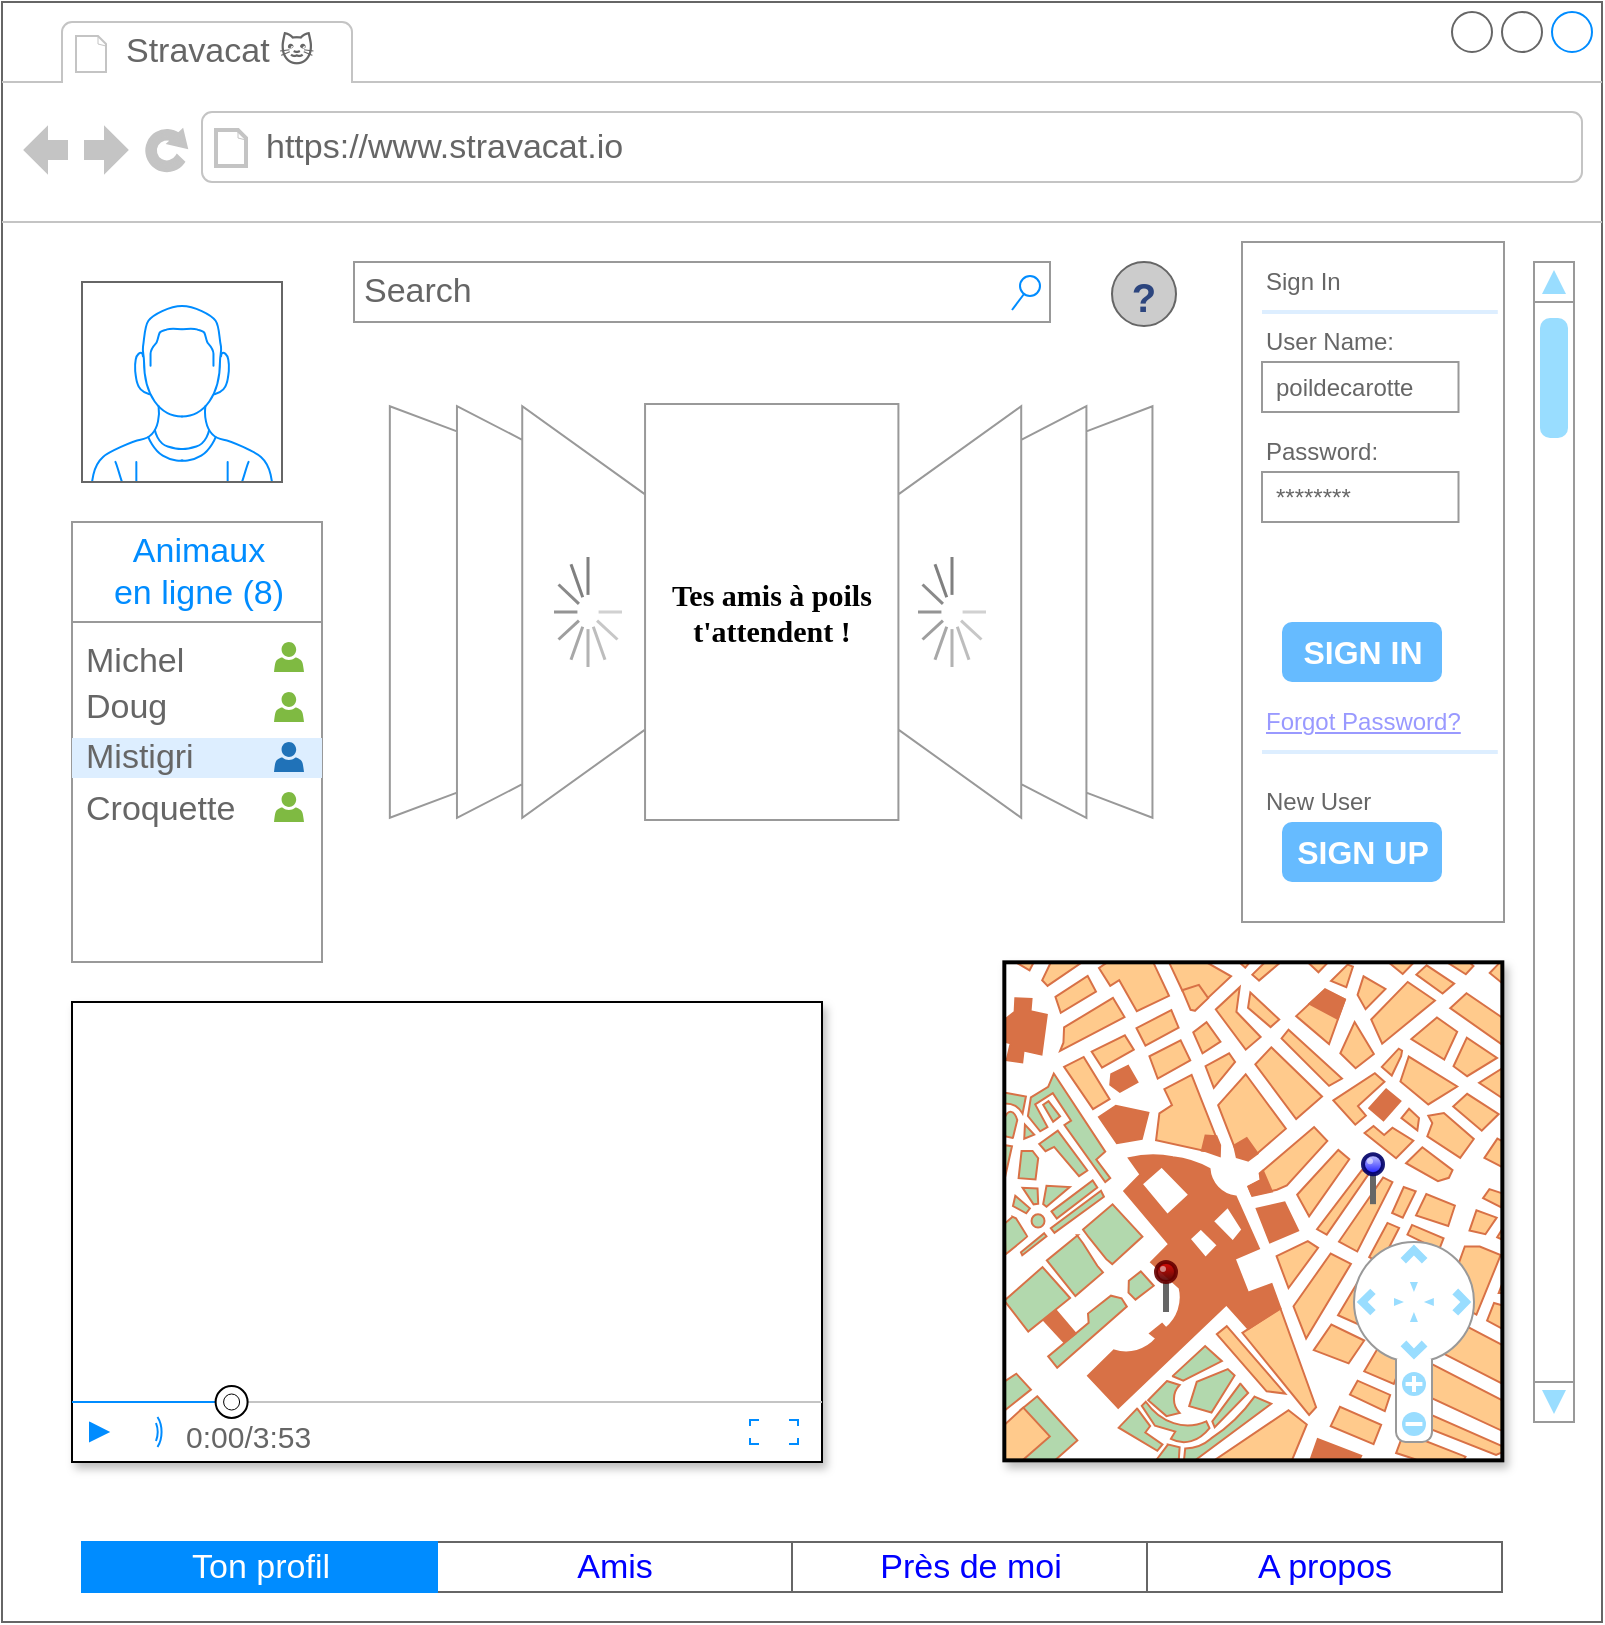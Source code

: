 <mxfile>
    <diagram id="zmbx7RX13E1gPNatcwdM" name="Page-1">
        <mxGraphModel dx="1424" dy="919" grid="1" gridSize="10" guides="1" tooltips="1" connect="1" arrows="1" fold="1" page="1" pageScale="1" pageWidth="827" pageHeight="1169" background="#ffffff" math="0" shadow="0">
            <root>
                <mxCell id="0"/>
                <mxCell id="1" parent="0"/>
                <mxCell id="29" value="" style="strokeWidth=1;shadow=0;dashed=0;align=center;html=1;shape=mxgraph.mockup.containers.browserWindow;rSize=0;strokeColor=#666666;strokeColor2=#008cff;strokeColor3=#c4c4c4;mainText=,;recursiveResize=0;" parent="1" vertex="1">
                    <mxGeometry x="14" y="20" width="800" height="810" as="geometry"/>
                </mxCell>
                <mxCell id="30" value="Stravacat 🐱" style="strokeWidth=1;shadow=0;dashed=0;align=center;html=1;shape=mxgraph.mockup.containers.anchor;fontSize=17;fontColor=#666666;align=left;" parent="29" vertex="1">
                    <mxGeometry x="60" y="12" width="110" height="26" as="geometry"/>
                </mxCell>
                <mxCell id="31" value="https://www.stravacat.io" style="strokeWidth=1;shadow=0;dashed=0;align=center;html=1;shape=mxgraph.mockup.containers.anchor;rSize=0;fontSize=17;fontColor=#666666;align=left;" parent="29" vertex="1">
                    <mxGeometry x="130" y="60" width="250" height="26" as="geometry"/>
                </mxCell>
                <mxCell id="2" value="" style="verticalLabelPosition=bottom;shadow=0;dashed=0;align=center;html=1;verticalAlign=top;strokeWidth=1;shape=mxgraph.mockup.containers.userMale;strokeColor=#666666;strokeColor2=#008cff;" parent="29" vertex="1">
                    <mxGeometry x="40" y="140" width="100" height="100" as="geometry"/>
                </mxCell>
                <mxCell id="14" value="" style="strokeWidth=1;shadow=0;dashed=0;align=center;html=1;shape=mxgraph.mockup.forms.rrect;rSize=0;strokeColor=#999999;fillColor=#ffffff;" parent="29" vertex="1">
                    <mxGeometry x="620" y="120" width="131" height="340" as="geometry"/>
                </mxCell>
                <mxCell id="15" value="Sign In" style="strokeWidth=1;shadow=0;dashed=0;align=center;html=1;shape=mxgraph.mockup.forms.anchor;fontSize=12;fontColor=#666666;align=left;resizeWidth=1;spacingLeft=0;" parent="14" vertex="1">
                    <mxGeometry width="65.5" height="20" relative="1" as="geometry">
                        <mxPoint x="10" y="10" as="offset"/>
                    </mxGeometry>
                </mxCell>
                <mxCell id="16" value="" style="shape=line;strokeColor=#ddeeff;strokeWidth=2;html=1;resizeWidth=1;" parent="14" vertex="1">
                    <mxGeometry width="117.9" height="10" relative="1" as="geometry">
                        <mxPoint x="10" y="30" as="offset"/>
                    </mxGeometry>
                </mxCell>
                <mxCell id="17" value="User Name:" style="strokeWidth=1;shadow=0;dashed=0;align=center;html=1;shape=mxgraph.mockup.forms.anchor;fontSize=12;fontColor=#666666;align=left;resizeWidth=1;spacingLeft=0;" parent="14" vertex="1">
                    <mxGeometry width="65.5" height="20" relative="1" as="geometry">
                        <mxPoint x="10" y="40" as="offset"/>
                    </mxGeometry>
                </mxCell>
                <mxCell id="18" value="poildecarotte" style="strokeWidth=1;shadow=0;dashed=0;align=center;html=1;shape=mxgraph.mockup.forms.rrect;rSize=0;strokeColor=#999999;fontColor=#666666;align=left;spacingLeft=5;resizeWidth=1;" parent="14" vertex="1">
                    <mxGeometry width="98.25" height="25" relative="1" as="geometry">
                        <mxPoint x="10" y="60" as="offset"/>
                    </mxGeometry>
                </mxCell>
                <mxCell id="19" value="Password:" style="strokeWidth=1;shadow=0;dashed=0;align=center;html=1;shape=mxgraph.mockup.forms.anchor;fontSize=12;fontColor=#666666;align=left;resizeWidth=1;spacingLeft=0;" parent="14" vertex="1">
                    <mxGeometry width="65.5" height="20" relative="1" as="geometry">
                        <mxPoint x="10" y="95" as="offset"/>
                    </mxGeometry>
                </mxCell>
                <mxCell id="20" value="********" style="strokeWidth=1;shadow=0;dashed=0;align=center;html=1;shape=mxgraph.mockup.forms.rrect;rSize=0;strokeColor=#999999;fontColor=#666666;align=left;spacingLeft=5;resizeWidth=1;" parent="14" vertex="1">
                    <mxGeometry width="98.25" height="25" relative="1" as="geometry">
                        <mxPoint x="10" y="115" as="offset"/>
                    </mxGeometry>
                </mxCell>
                <mxCell id="21" value="SIGN IN" style="strokeWidth=1;shadow=0;dashed=0;align=center;html=1;shape=mxgraph.mockup.forms.rrect;rSize=5;strokeColor=none;fontColor=#ffffff;fillColor=#66bbff;fontSize=16;fontStyle=1;" parent="14" vertex="1">
                    <mxGeometry y="1" width="80" height="30" relative="1" as="geometry">
                        <mxPoint x="20" y="-150" as="offset"/>
                    </mxGeometry>
                </mxCell>
                <mxCell id="22" value="Forgot Password?" style="strokeWidth=1;shadow=0;dashed=0;align=center;html=1;shape=mxgraph.mockup.forms.anchor;fontSize=12;fontColor=#9999ff;align=left;spacingLeft=0;fontStyle=4;resizeWidth=1;" parent="14" vertex="1">
                    <mxGeometry y="1" width="98.25" height="20" relative="1" as="geometry">
                        <mxPoint x="10" y="-110" as="offset"/>
                    </mxGeometry>
                </mxCell>
                <mxCell id="23" value="" style="shape=line;strokeColor=#ddeeff;strokeWidth=2;html=1;resizeWidth=1;" parent="14" vertex="1">
                    <mxGeometry y="1" width="117.9" height="10" relative="1" as="geometry">
                        <mxPoint x="10" y="-90" as="offset"/>
                    </mxGeometry>
                </mxCell>
                <mxCell id="24" value="New User" style="strokeWidth=1;shadow=0;dashed=0;align=center;html=1;shape=mxgraph.mockup.forms.anchor;fontSize=12;fontColor=#666666;align=left;spacingLeft=0;resizeWidth=1;" parent="14" vertex="1">
                    <mxGeometry y="1" width="98.25" height="20" relative="1" as="geometry">
                        <mxPoint x="10" y="-70" as="offset"/>
                    </mxGeometry>
                </mxCell>
                <mxCell id="25" value="SIGN UP" style="strokeWidth=1;shadow=0;dashed=0;align=center;html=1;shape=mxgraph.mockup.forms.rrect;rSize=5;strokeColor=none;fontColor=#ffffff;fillColor=#66bbff;fontSize=16;fontStyle=1;" parent="14" vertex="1">
                    <mxGeometry y="1" width="80" height="30" relative="1" as="geometry">
                        <mxPoint x="20" y="-50" as="offset"/>
                    </mxGeometry>
                </mxCell>
                <mxCell id="27" value="" style="verticalLabelPosition=bottom;shadow=0;dashed=0;align=center;html=1;verticalAlign=top;strokeWidth=1;shape=mxgraph.mockup.navigation.scrollBar;strokeColor=#999999;barPos=98.333;fillColor2=#99ddff;strokeColor2=none;direction=north;" parent="29" vertex="1">
                    <mxGeometry x="766" y="130" width="20" height="580" as="geometry"/>
                </mxCell>
                <mxCell id="26" value="" style="verticalLabelPosition=bottom;shadow=1;dashed=0;align=center;html=1;verticalAlign=top;strokeWidth=1;shape=mxgraph.mockup.misc.map;" parent="29" vertex="1">
                    <mxGeometry x="501" y="480" width="250" height="250" as="geometry"/>
                </mxCell>
                <mxCell id="28" value="" style="verticalLabelPosition=bottom;shadow=0;dashed=0;align=center;html=1;verticalAlign=top;strokeWidth=1;shape=mxgraph.mockup.navigation.mapNavigator;fillColor2=#99ddff;strokeColor2=none;strokeColor3=#ffffff;strokeColor=#999999;" parent="29" vertex="1">
                    <mxGeometry x="676" y="620" width="60" height="100" as="geometry"/>
                </mxCell>
                <mxCell id="33" value="" style="verticalLabelPosition=top;shadow=0;dashed=0;align=center;html=1;verticalAlign=bottom;strokeWidth=1;shape=mxgraph.mockup.misc.pin;fillColor2=#ccccff;fillColor3=#0000ff;strokeColor=#000066;" parent="29" vertex="1">
                    <mxGeometry x="680.5" y="576.09" width="10" height="25" as="geometry"/>
                </mxCell>
                <mxCell id="34" value="" style="verticalLabelPosition=top;shadow=0;dashed=0;align=center;html=1;verticalAlign=bottom;strokeWidth=1;shape=mxgraph.mockup.misc.pin;fillColor2=#dd0000;fillColor3=#440000;strokeColor=#660000;" parent="29" vertex="1">
                    <mxGeometry x="577" y="630" width="10" height="25" as="geometry"/>
                </mxCell>
                <mxCell id="35" value="" style="verticalLabelPosition=bottom;shadow=0;dashed=0;align=center;html=1;verticalAlign=top;strokeWidth=1;shape=mxgraph.mockup.navigation.coverFlow;strokeColor=#999999;" parent="29" vertex="1">
                    <mxGeometry x="192" y="200" width="384" height="210" as="geometry"/>
                </mxCell>
                <mxCell id="8" value="" style="strokeWidth=1;shadow=0;dashed=0;align=center;html=1;shape=mxgraph.mockup.forms.rrect;rSize=0;strokeColor=#999999;fillColor=#ffffff;" parent="29" vertex="1">
                    <mxGeometry x="35" y="260" width="125" height="220" as="geometry"/>
                </mxCell>
                <mxCell id="12" value="Mistigri" style="strokeWidth=1;shadow=0;dashed=0;align=center;html=1;shape=mxgraph.mockup.forms.rrect;rSize=0;fontSize=17;fontColor=#666666;align=left;spacingLeft=5;fillColor=#ddeeff;strokeColor=none;resizeWidth=1;" parent="8" vertex="1">
                    <mxGeometry width="125" height="20" relative="1" as="geometry">
                        <mxPoint y="108" as="offset"/>
                    </mxGeometry>
                </mxCell>
                <mxCell id="9" value="Animaux &lt;br&gt;en ligne (8)" style="strokeWidth=1;shadow=0;dashed=0;align=center;html=1;shape=mxgraph.mockup.forms.rrect;rSize=0;strokeColor=#999999;fontColor=#008cff;fontSize=17;fillColor=#ffffff;resizeWidth=1;" parent="8" vertex="1">
                    <mxGeometry width="125" height="50" relative="1" as="geometry"/>
                </mxCell>
                <mxCell id="10" value="Michel" style="strokeWidth=1;shadow=0;dashed=0;align=center;html=1;shape=mxgraph.mockup.forms.anchor;fontSize=17;fontColor=#666666;align=left;spacingLeft=5;resizeWidth=1;" parent="8" vertex="1">
                    <mxGeometry width="125" height="20" relative="1" as="geometry">
                        <mxPoint y="60" as="offset"/>
                    </mxGeometry>
                </mxCell>
                <mxCell id="11" value="Doug" style="strokeWidth=1;shadow=0;dashed=0;align=center;html=1;shape=mxgraph.mockup.forms.anchor;fontSize=17;fontColor=#666666;align=left;spacingLeft=5;resizeWidth=1;" parent="8" vertex="1">
                    <mxGeometry width="125" height="20" relative="1" as="geometry">
                        <mxPoint y="83" as="offset"/>
                    </mxGeometry>
                </mxCell>
                <mxCell id="13" value="Croquette" style="strokeWidth=1;shadow=0;dashed=0;align=center;html=1;shape=mxgraph.mockup.forms.anchor;fontSize=17;fontColor=#666666;align=left;spacingLeft=5;resizeWidth=1;" parent="8" vertex="1">
                    <mxGeometry width="125" height="20" relative="1" as="geometry">
                        <mxPoint y="134" as="offset"/>
                    </mxGeometry>
                </mxCell>
                <mxCell id="36" value="" style="sketch=0;pointerEvents=1;shadow=0;dashed=0;html=1;strokeColor=none;labelPosition=center;verticalLabelPosition=bottom;verticalAlign=top;outlineConnect=0;align=center;shape=mxgraph.office.users.user;fillColor=#7FBA42;rotation=0;" parent="8" vertex="1">
                    <mxGeometry x="101" y="60" width="15" height="15" as="geometry"/>
                </mxCell>
                <mxCell id="38" value="" style="sketch=0;pointerEvents=1;shadow=0;dashed=0;html=1;strokeColor=none;labelPosition=center;verticalLabelPosition=bottom;verticalAlign=top;outlineConnect=0;align=center;shape=mxgraph.office.users.user;fillColor=#2072B8;rotation=0;" parent="8" vertex="1">
                    <mxGeometry x="101" y="110" width="15" height="15" as="geometry"/>
                </mxCell>
                <mxCell id="40" value="" style="sketch=0;pointerEvents=1;shadow=0;dashed=0;html=1;strokeColor=none;labelPosition=center;verticalLabelPosition=bottom;verticalAlign=top;outlineConnect=0;align=center;shape=mxgraph.office.users.user;fillColor=#7FBA42;rotation=0;" parent="8" vertex="1">
                    <mxGeometry x="101" y="85" width="15" height="15" as="geometry"/>
                </mxCell>
                <mxCell id="41" value="" style="sketch=0;pointerEvents=1;shadow=0;dashed=0;html=1;strokeColor=none;labelPosition=center;verticalLabelPosition=bottom;verticalAlign=top;outlineConnect=0;align=center;shape=mxgraph.office.users.user;fillColor=#7FBA42;rotation=0;" parent="8" vertex="1">
                    <mxGeometry x="101" y="135" width="15" height="15" as="geometry"/>
                </mxCell>
                <mxCell id="44" value="Tes amis à poils t'attendent !&lt;br&gt;" style="text;strokeColor=none;align=center;fillColor=none;html=1;verticalAlign=middle;whiteSpace=wrap;rounded=0;fontFamily=Nunito;fontSource=https%3A%2F%2Ffonts.googleapis.com%2Fcss%3Ffamily%3DNunito;fontStyle=1;fontSize=15;" parent="29" vertex="1">
                    <mxGeometry x="330" y="220" width="110" height="170" as="geometry"/>
                </mxCell>
                <mxCell id="46" value="Search" style="strokeWidth=1;shadow=0;dashed=0;align=center;html=1;shape=mxgraph.mockup.forms.searchBox;strokeColor=#999999;mainText=;strokeColor2=#008cff;fontColor=#666666;fontSize=17;align=left;spacingLeft=3;" parent="29" vertex="1">
                    <mxGeometry x="176" y="130" width="348" height="30" as="geometry"/>
                </mxCell>
                <mxCell id="47" value="" style="verticalLabelPosition=bottom;shadow=0;dashed=0;align=center;html=1;verticalAlign=top;strokeWidth=1;shape=mxgraph.mockup.misc.help_icon;fontSize=15;" parent="29" vertex="1">
                    <mxGeometry x="555" y="130" width="32" height="32" as="geometry"/>
                </mxCell>
                <mxCell id="48" value="" style="verticalLabelPosition=bottom;shadow=0;dashed=0;align=center;html=1;verticalAlign=top;strokeWidth=1;shape=mxgraph.mockup.misc.loading_circle_2;pointerEvents=1;fontSize=15;" parent="29" vertex="1">
                    <mxGeometry x="458" y="277.5" width="34" height="55" as="geometry"/>
                </mxCell>
                <mxCell id="49" value="" style="verticalLabelPosition=bottom;shadow=0;dashed=0;align=center;html=1;verticalAlign=top;strokeWidth=1;shape=mxgraph.mockup.misc.loading_circle_2;pointerEvents=1;fontSize=15;" parent="29" vertex="1">
                    <mxGeometry x="276" y="277.5" width="34" height="55" as="geometry"/>
                </mxCell>
                <mxCell id="32" value="" style="verticalLabelPosition=bottom;shadow=1;dashed=0;align=center;html=1;verticalAlign=top;strokeWidth=1;shape=mxgraph.mockup.containers.videoPlayer;strokeColor2=#008cff;strokeColor3=#c4c4c4;textColor=#666666;fillColor2=#008cff;barHeight=30;barPos=20;fillColor=none;" parent="29" vertex="1">
                    <mxGeometry x="35" y="500" width="375" height="230" as="geometry"/>
                </mxCell>
                <mxCell id="50" value="" style="strokeWidth=1;shadow=0;dashed=0;align=center;html=1;shape=mxgraph.mockup.text.rrect;rSize=0;strokeColor=#666666;fontSize=15;" parent="29" vertex="1">
                    <mxGeometry x="40" y="770" width="710" height="25" as="geometry"/>
                </mxCell>
                <mxCell id="51" value="Amis" style="strokeColor=inherit;fillColor=inherit;gradientColor=inherit;strokeWidth=1;shadow=0;dashed=0;align=center;html=1;shape=mxgraph.mockup.text.rrect;rSize=0;fontSize=17;fontColor=#0000ff;" parent="50" vertex="1">
                    <mxGeometry x="177.5" width="177.5" height="25" as="geometry"/>
                </mxCell>
                <mxCell id="52" value="Près de moi" style="strokeColor=inherit;fillColor=inherit;gradientColor=inherit;strokeWidth=1;shadow=0;dashed=0;align=center;html=1;shape=mxgraph.mockup.text.rrect;rSize=0;fontSize=17;fontColor=#0000ff;" parent="50" vertex="1">
                    <mxGeometry x="355" width="177.5" height="25" as="geometry"/>
                </mxCell>
                <mxCell id="53" value="A propos" style="strokeColor=inherit;fillColor=inherit;gradientColor=inherit;strokeWidth=1;shadow=0;dashed=0;align=center;html=1;shape=mxgraph.mockup.text.rrect;rSize=0;fontSize=17;fontColor=#0000ff;" parent="50" vertex="1">
                    <mxGeometry x="532.5" width="177.5" height="25" as="geometry"/>
                </mxCell>
                <mxCell id="54" value="Ton profil" style="strokeWidth=1;shadow=0;dashed=0;align=center;html=1;shape=mxgraph.mockup.text.rrect;rSize=0;fontSize=17;fontColor=#ffffff;fillColor=#008cff;strokeColor=#008cff;" parent="50" vertex="1">
                    <mxGeometry width="177.5" height="25" as="geometry"/>
                </mxCell>
                <mxCell id="59" value="" style="shape=image;verticalLabelPosition=bottom;labelBackgroundColor=default;verticalAlign=top;aspect=fixed;imageAspect=0;image=https://p0.pxfuel.com/preview/594/513/250/kitten-cute-cat-animal.jpg;clipPath=inset(11.33% 18.46% 34% 16.39% round 49%);" parent="29" vertex="1">
                    <mxGeometry x="547.14" y="552.18" width="69.72" height="72.83" as="geometry"/>
                </mxCell>
                <mxCell id="60" value="" style="shape=image;verticalLabelPosition=bottom;labelBackgroundColor=default;verticalAlign=top;aspect=fixed;imageAspect=0;image=https://cdn.pixabay.com/photo/2020/10/11/19/51/cat-5646889_1280.jpg;clipPath=inset(10.33% 14% 16% 11.67% round 49%);imageBackground=none;imageBorder=none;" parent="29" vertex="1">
                    <mxGeometry x="646.27" y="491" width="78.47" height="77.77" as="geometry"/>
                </mxCell>
                <mxCell id="55" value="" style="shape=image;verticalLabelPosition=bottom;labelBackgroundColor=default;verticalAlign=top;aspect=fixed;imageAspect=0;image=https://www.whiskas.fr/cdn-cgi/image/format%3Dauto%2Cq%3D90/sites/g/files/fnmzdf3496/files/2022-09/Accueillir-un-chaton_3.jpg;opacity=90;" parent="29" vertex="1">
                    <mxGeometry x="36" y="500" width="374" height="199.23" as="geometry"/>
                </mxCell>
            </root>
        </mxGraphModel>
    </diagram>
</mxfile>